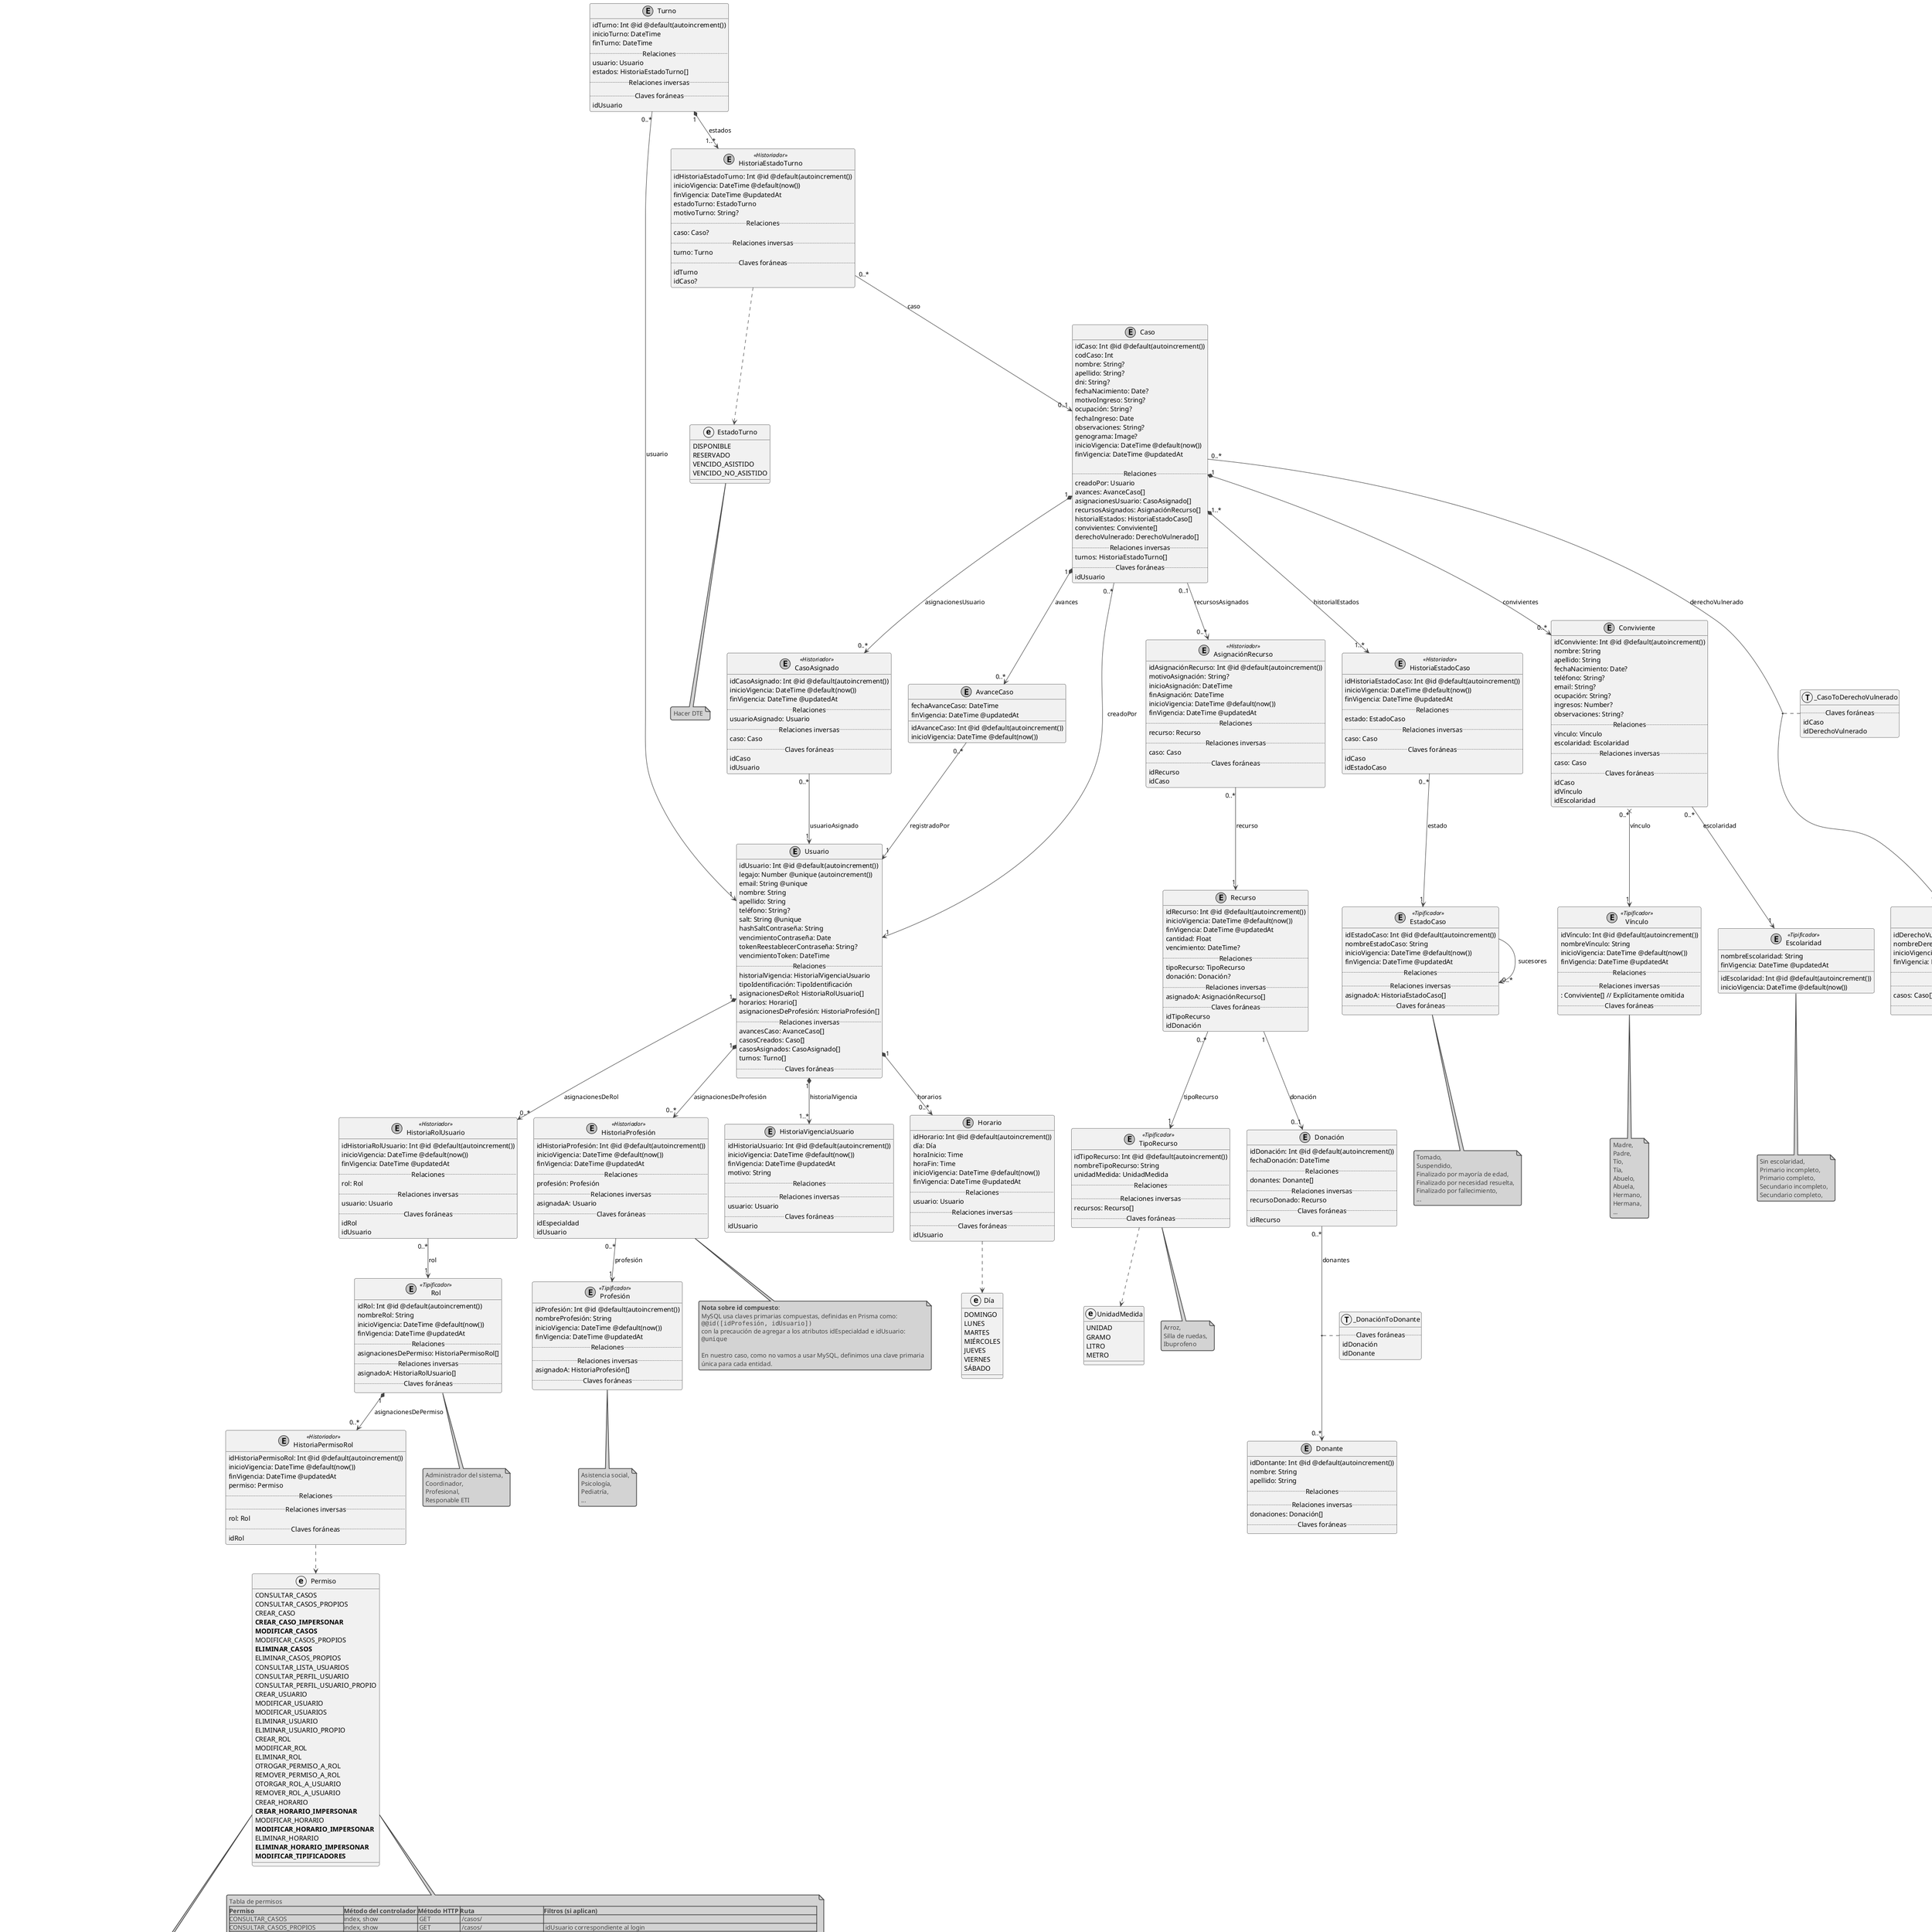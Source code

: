 @startuml DiagramaClases

!theme vibrant
skinparam monochrome true

' -----------------------------------------------------------------------------
' | La idea de estas líneas es unir las notas con línea de trazos y mantener  |
' | los circle spots, pero parece que no funciona como esperaba. Van a quedar |
' | las notas con el conector raro nomás.                                     |
' -----------------------------------------------------------------------------

' skinparam style strictuml
' show circle

' -----------------------------------------------------------------------------
' | La alternativa hubiera sido cambiar los spots por estereotipos, como por  |
' | ejemplo, <<entity>>, <<enum>> y <<table>>.                                |
' -----------------------------------------------------------------------------

' -----------------------------------------------------------------------------
' | Entidades                                                                 |
' -----------------------------------------------------------------------------

entity Usuario {
  idUsuario: Int @id @default(autoincrement())
' identificación: String @unique $identificación
  legajo: Number @unique (autoincrement())
  email: String @unique
  nombre: String
  apellido: String
  teléfono: String?
  salt: String @unique
  hashSaltContraseña: String
  vencimientoContraseña: Date
  tokenReestablecerContraseña: String?
  vencimientoToken: DateTime
  .. Relaciones ..
  historialVigencia: HistorialVigenciaUsuario
  tipoIdentificación: TipoIdentificación
  asignacionesDeRol: HistoriaRolUsuario[]
  horarios: Horario[]
  asignacionesDeProfesión: HistoriaProfesión[]
  .. Relaciones inversas ..
  avancesCaso: AvanceCaso[]
  casosCreados: Caso[]
  casosAsignados: CasoAsignado[]
  turnos: Turno[]
  .. Claves foráneas ..
}
entity HistoriaVigenciaUsuario {
  idHistoriaUsuario: Int @id @default(autoincrement())
  inicioVigencia: DateTime @default(now())
  finVigencia: DateTime @updatedAt
  motivo: String
  .. Relaciones ..
  .. Relaciones inversas ..
  usuario: Usuario
  .. Claves foráneas ..
  idUsuario
}
entity TipoIdentificación << Tipificador >> $identificación {
  idTipoIdentificación
  nombreIdentificación
  .. Relaciones ..
  .. Relaciones inversas ..
  : Usuario[] // Explícitamente omitida
  .. Claves foráneas ..
}
entity HistoriaEstadoTurno << Historiador >> {
  idHistoriaEstadoTurno: Int @id @default(autoincrement())
  inicioVigencia: DateTime @default(now())
  finVigencia: DateTime @updatedAt
  estadoTurno: EstadoTurno
  motivoTurno: String?
  .. Relaciones ..
  caso: Caso?
  .. Relaciones inversas ..
  turno: Turno
  .. Claves foráneas ..
  idTurno
  idCaso?
}
entity Turno {
  idTurno: Int @id @default(autoincrement())
  inicioTurno: DateTime
  finTurno: DateTime
  .. Relaciones ..
  usuario: Usuario
  estados: HistoriaEstadoTurno[]
  .. Relaciones inversas ..
  .. Claves foráneas ..
  idUsuario
}
entity Horario {
  idHorario: Int @id @default(autoincrement())
  día: Día
  horaInicio: Time
  horaFin: Time
  inicioVigencia: DateTime @default(now())
  finVigencia: DateTime @updatedAt
  .. Relaciones ..
  usuario: Usuario
  .. Relaciones inversas ..
  .. Claves foráneas ..
  idUsuario
}
entity CasoAsignado << Historiador >> {
  idCasoAsignado: Int @id @default(autoincrement())
  inicioVigencia: DateTime @default(now())
  finVigencia: DateTime @updatedAt
  .. Relaciones ..
  usuarioAsignado: Usuario
  .. Relaciones inversas ..
  caso: Caso
  .. Claves foráneas ..
  idCaso
  idUsuario
}
entity HistoriaRolUsuario << Historiador >> {
  idHistoriaRolUsuario: Int @id @default(autoincrement())
  inicioVigencia: DateTime @default(now())
  finVigencia: DateTime @updatedAt
  .. Relaciones ..
  rol: Rol
  .. Relaciones inversas ..
  usuario: Usuario
  .. Claves foráneas ..
  idRol
  idUsuario
}
entity HistoriaPermisoRol << Historiador >> {
  idHistoriaPermisoRol: Int @id @default(autoincrement())
  inicioVigencia: DateTime @default(now())
  finVigencia: DateTime @updatedAt
  permiso: Permiso
  .. Relaciones ..
  .. Relaciones inversas ..
  rol: Rol
  .. Claves foráneas ..
  idRol
}
entity Caso {
  idCaso: Int @id @default(autoincrement())
  codCaso: Int
  nombre: String?
  apellido: String?
  dni: String?
  fechaNacimiento: Date?
  motivoIngreso: String?
  ocupación: String?
  fechaIngreso: Date
  observaciones: String?
  genograma: Image?
  inicioVigencia: DateTime @default(now())
  finVigencia: DateTime @updatedAt

  .. Relaciones ..
  creadoPor: Usuario
  avances: AvanceCaso[]
  asignacionesUsuario: CasoAsignado[]
  recursosAsignados: AsignaciónRecurso[]
  historialEstados: HistoriaEstadoCaso[]
  convivientes: Conviviente[]
  derechoVulnerado: DerechoVulnerado[]
  .. Relaciones inversas ..
  turnos: HistoriaEstadoTurno[]
  .. Claves foráneas ..
  idUsuario
}
entity Recurso {
  idRecurso: Int @id @default(autoincrement())
  inicioVigencia: DateTime @default(now())
  finVigencia: DateTime @updatedAt
  cantidad: Float
  vencimiento: DateTime?
  .. Relaciones ..
  tipoRecurso: TipoRecurso
  donación: Donación?
  .. Relaciones inversas ..
  asignadoA: AsignaciónRecurso[]
  .. Claves foráneas ..
  idTipoRecurso
  idDonación
}
entity AsignaciónRecurso << Historiador >> {
  idAsignaciónRecurso: Int @id @default(autoincrement())
' TODO: PARAMETRIZAR
  motivoAsignación: String?
  inicioAsignación: DateTime
  finAsignación: DateTime
  inicioVigencia: DateTime @default(now())
  finVigencia: DateTime @updatedAt
  .. Relaciones ..
  recurso: Recurso
  .. Relaciones inversas ..
  caso: Caso
  .. Claves foráneas ..
  idRecurso
  idCaso
}
entity HistoriaProfesión << Historiador >> {
  idHistoriaProfesión: Int @id @default(autoincrement())
  inicioVigencia: DateTime @default(now())
  finVigencia: DateTime @updatedAt
  .. Relaciones ..
  profesión: Profesión
  .. Relaciones inversas ..
  asignadaA: Usuario
  .. Claves foráneas ..
  idEspecialdad
  idUsuario
}
entity HistoriaEstadoCaso << Historiador >> {
  idHistoriaEstadoCaso: Int @id @default(autoincrement())
  inicioVigencia: DateTime @default(now())
  finVigencia: DateTime @updatedAt
  .. Relaciones ..
  estado: EstadoCaso
  .. Relaciones inversas ..
  caso: Caso
  .. Claves foráneas ..
  idCaso
  idEstadoCaso
}
entity Donación {
  idDonación: Int @id @default(autoincrement())
  fechaDonación: DateTime
  .. Relaciones ..
  donantes: Donante[]
  .. Relaciones inversas ..
  recursoDonado: Recurso
  .. Claves foráneas ..
  idRecurso
}

entity AvanceCaso {
  idAvanceCaso: Int @id @default(autoincrement())
  fechaAvanceCaso: DateTime
  inicioVigencia: DateTime @default(now())
  finVigencia: DateTime @updatedAt  
}
entity Donante {
  idDontante: Int @id @default(autoincrement())
  nombre: String
  apellido: String
  .. Relaciones ..
  .. Relaciones inversas ..
  donaciones: Donación[]
  .. Claves foráneas ..
}
entity Conviviente {
  idConviviente: Int @id @default(autoincrement())
  nombre: String
  apellido: String
  fechaNacimiento: Date?
  teléfono: String?
  email: String?
  ocupación: String?
  ingresos: Number?
  observaciones: String?
  .. Relaciones ..
  vínculo: Vínculo
  escolaridad: Escolaridad
  .. Relaciones inversas ..
  caso: Caso
  .. Claves foráneas ..
  idCaso
  idVínculo
  idEscolaridad
}
entity EstadoCaso << Tipificador >> {
  idEstadoCaso: Int @id @default(autoincrement())
  nombreEstadoCaso: String
  inicioVigencia: DateTime @default(now())
  finVigencia: DateTime @updatedAt  
  .. Relaciones ..
  .. Relaciones inversas ..
  asignadoA: HistoriaEstadoCaso[]
  .. Claves foráneas ..
}
entity Rol << Tipificador >> {
  idRol: Int @id @default(autoincrement())
  nombreRol: String
  inicioVigencia: DateTime @default(now())
  finVigencia: DateTime @updatedAt  
  .. Relaciones ..
  asignacionesDePermiso: HistoriaPermisoRol[]
  .. Relaciones inversas ..
  asignadoA: HistoriaRolUsuario[]
  .. Claves foráneas ..
}
entity DerechoVulnerado << Tipificador >> {
  idDerechoVulnerado: Int @id @default(autoincrement())
  nombreDerechoVulnerado: String
  inicioVigencia: DateTime @default(now())
  finVigencia: DateTime @updatedAt
  .. Relaciones ..
  .. Relaciones inversas ..
  casos: Caso[]
  .. Claves foráneas ..
}
entity Escolaridad << Tipificador >> {
  idEscolaridad: Int @id @default(autoincrement())
  nombreEscolaridad: String
  inicioVigencia: DateTime @default(now())
  finVigencia: DateTime @updatedAt
}
entity Vínculo << Tipificador >> {
  idVínculo: Int @id @default(autoincrement())
  nombreVínculo: String
  inicioVigencia: DateTime @default(now())
  finVigencia: DateTime @updatedAt
  .. Relaciones ..
  .. Relaciones inversas ..
  : Conviviente[] // Explícitamente omitida
  .. Claves foráneas ..
}
entity Profesión << Tipificador >> {
  idProfesión: Int @id @default(autoincrement())
  nombreProfesión: String
  inicioVigencia: DateTime @default(now())
  finVigencia: DateTime @updatedAt
  .. Relaciones ..
  .. Relaciones inversas ..
  asignadoA: HistoriaProfesión[]
  .. Claves foráneas ..
}
entity TipoRecurso << Tipificador >> {
  idTipoRecurso: Int @id @default(autoincrement())
' esConsumible: Boolean
' esExpirable: Boolean
  nombreTipoRecurso: String
  unidadMedida: UnidadMedida
  .. Relaciones ..
  .. Relaciones inversas ..
  recursos: Recurso[]
  .. Claves foráneas ..
}

' -----------------------------------------------------------------------------
' | Enumeraciones                                                             |
' -----------------------------------------------------------------------------

enum Permiso << (e, 00000000) >> $enum $permisos {
  CONSULTAR_CASOS
  CONSULTAR_CASOS_PROPIOS
  CREAR_CASO
  <b>CREAR_CASO_IMPERSONAR</b>
  <b>MODIFICAR_CASOS</b>
  MODIFICAR_CASOS_PROPIOS
  <b>ELIMINAR_CASOS</b>
  ELIMINAR_CASOS_PROPIOS
  CONSULTAR_LISTA_USUARIOS
  CONSULTAR_PERFIL_USUARIO
  CONSULTAR_PERFIL_USUARIO_PROPIO
  CREAR_USUARIO
  MODIFICAR_USUARIO
  MODIFICAR_USUARIOS
  ELIMINAR_USUARIO
  ELIMINAR_USUARIO_PROPIO
  CREAR_ROL
  MODIFICAR_ROL
  ELIMINAR_ROL
  OTROGAR_PERMISO_A_ROL
  REMOVER_PERMISO_A_ROL
  OTORGAR_ROL_A_USUARIO
  REMOVER_ROL_A_USUARIO
  CREAR_HORARIO
  <b>CREAR_HORARIO_IMPERSONAR</b>
  MODIFICAR_HORARIO
  <b>MODIFICAR_HORARIO_IMPERSONAR</b>
  ELIMINAR_HORARIO
  <b>ELIMINAR_HORARIO_IMPERSONAR</b>
  <b>MODIFICAR_TIPIFICADORES</b>
}
enum EstadoTurno << (e, 00000000) >> $enum {
  DISPONIBLE
  RESERVADO
  VENCIDO_ASISTIDO
  VENCIDO_NO_ASISTIDO
}
enum UnidadMedida << (e, 00000000) >> $enum {
  UNIDAD
  GRAMO
  LITRO
  METRO
}
enum Día << (e, 00000000) >> $enum {
  DOMINGO
  LUNES
  MARTES
  MIÉRCOLES
  JUEVES
  VIERNES
  SÁBADO
}

' -----------------------------------------------------------------------------
' | NOTAS (Instancias tipificadores)                                          |
' -----------------------------------------------------------------------------

note as InstanciasTipoRecurso
Arroz,
Silla de ruedas,
Ibuprofeno
end note
note as InstanciasEscolaridad
Sin escolaridad,
Primario incompleto,
Primario completo,
Secundario incompleto,
Secundario completo,
end note
note as InstanciasDerechoVulnerado
Educación,
Salud,
Vivienda,
...
end note
note as InstanciasProfesión
Asistencia social,
Psicología,
Pediatría,
...
end note
note as InstanciasVínculo
Madre,
Padre,
Tío,
Tía,
Abuelo,
Abuela,
Hermano,
Hermana,
...
end note
note as InstanciasEstadoCaso
Tomado,
Suspendido,
Finalizado por mayoría de edad,
Finalizado por necesidad resuelta,
Finalizado por fallecimiento,
...
end note
note as InstanciasRol
Administrador del sistema,
Coordinador,
Profesional,
Responable ETI
end note

' -----------------------------------------------------------------------------
' | NOTAS (Comentarios)                                                       |
' -----------------------------------------------------------------------------

note as NotaIDCompuesto
**Nota sobre id compuesto**:
MySQL usa claves primarias compuestas, definidas en Prisma como:
""@@id([idProfesión, idUsuario])""
con la precaución de agregar a los atributos idEspecialdad e idUsuario:
""@unique""

En nuestro caso, como no vamos a usar MySQL, definimos una clave primaria
única para cada entidad.
end note
note as NotaTODODTE $enum
Hacer DTE
end note
note as NotaPermisos $permisos $enum
Los permisos en <b>negrita</b> están pensados solo para el administrador.
TODO: Permisos de recursos, donaciones y donantes.
TODO: Completar si aparecen más con las US ...
end note
note as NotaPermisos2 $permisos $enum
Tabla de permisos
|=Permiso |=Método del controlador |=Método HTTP |=Ruta |=Filtros (si aplican)|
|CONSULTAR_CASOS                 |index, show | GET | /casos/ | |
|CONSULTAR_CASOS_PROPIOS         |index, show | GET | /casos/ | idUsuario correspondiente al login |
|CREAR_CASO                      |create | POST | /casos/ | idUsuario correspondiente al login |
|CREAR_CASO_IMPERSONAR           |create | POST | /casos/ | |
|MODIFICAR_CASOS                 |update | PUT | /casos/{id}/ | |
|MODIFICAR_CASOS_PROPIOS         |update | PUT | /casos/{id}/ | idUsuario correspondiente al login |
|ELIMINAR_CASOS                  |destroy | DELETE | /casos/{id}/ | |
|ELIMINAR_CASOS_PROPIOS          |destroy | DELETE | /casos/{id}/ | idUsuario correspondiente al login |
|CONSULTAR_LISTA_USUARIOS        |index | GET | /usuarios/ | |
|CONSULTAR_PERFIL_USUARIO        |show | GET | /usuarios/{id} | |
|CONSULTAR_PERFIL_USUARIO_PROPIO |show | GET | /usuarios/{id} | idUsuario correspondiente al login |
|CREAR_USUARIO                   |create | POST | /usuarios/ | |
|MODIFICAR_USUARIO               |update | PUT | /usuarios/{id}/ | idUsuario correspondiente al login |
|MODIFICAR_USUARIOS              |update | PUT | /usuarios/{id}/ | |
|ELIMINAR_USUARIO                |destroy | DELETE | /usuarios/{id}/ | |
|ELIMINAR_USUARIO_PROPIO         |destroy | DELETE | /usuarios/{id}/ | idUsuario correspondiente al login |
|CREAR_ROL                       |create | POST | /roles/ | |
|MODIFICAR_ROL                   |update | PUT | /roles/{id}/ | |
|ELIMINAR_ROL                    |destroy | DELETE | /roles/{id}/ | idRol distinto a 0, correspondiente al rol de administrador|
|OTROGAR_PERMISO_A_ROL           |create | POST | /roles/{id}/permisos | |
|REMOVER_PERMISO_A_ROL           |update | PUT | /roles/{id}/permisos/ | |
|OTORGAR_ROL_A_USUARIO           |create | POST | usuarios/{id}/roles | |
|REMOVER_ROL_A_USUARIO           |update | PUT | usuarios/{id}/roles/{id}/ | si es el rol de administrador, verificar que idUsuario sea DISTINTO al correspondiente al login  |
|CREAR_HORARIO                   |create | POST | /usuarios/{id}/horarios/ | idUsuario correspondiente al login |
|CREAR_HORARIO_IMPERSONAR        |create | POST | /usuarios/{id}/horarios/ | |
|MODIFICAR_HORARIO               |update | PUT | /usuarios/{id}/horarios/{id}/ | idUsuario correspondiente al login |
|MODIFICAR_HORARIO_IMPERSONAR    |update | PUT | /usuarios/{id}/horarios/{id}/ | |
|ELIMINAR_HORARIO                |destroy | DELETE | /usuarios/{id}/horarios/{id}/ | idUsuario correspondiente al login |
|ELIMINAR_HORARIO_IMPERSONAR     |destroy | DELETE | /usuarios/{id}/horarios/{id}/ | |
|MODIFICAR_TIPIFICADORES         |? | ? | ? | // TODO |
end note

' -----------------------------------------------------------------------------
' | Tablas, generadas por Prisma                                              |
' -----------------------------------------------------------------------------

class _DonaciónToDonante << (T, 00000000) >> {
  .. Claves foráneas ..
  idDonación
  idDonante
}
class _CasoToDerechoVulnerado << (T, 00000000) >> {
  .. Claves foráneas ..
  idCaso
  idDerechoVulnerado
}

' -----------------------------------------------------------------------------
' | Relaciones                                                                |
' -----------------------------------------------------------------------------

Usuario "1" *--> "0..*" Horario: "horarios"
Usuario "1" *--> "1..*" HistoriaVigenciaUsuario: "historialVigencia"
Usuario "0..*" x--> "1" TipoIdentificación: "tipoIdentificación"
Caso "0..*" --> "1" Usuario: "creadoPor"
Caso "1" *--> "0..*" CasoAsignado: "asignacionesUsuario"
CasoAsignado "0..*" --> "1" Usuario: "usuarioAsignado"
Turno "1" *--> "1..*" HistoriaEstadoTurno: "estados"
Turno "0..*" --> "1" Usuario: "usuario"
HistoriaEstadoTurno "0..*" --> "0..1" Caso: "caso"
Recurso "0..*" --> "1" TipoRecurso: "tipoRecurso"
Usuario "1" *--> "0..*" HistoriaRolUsuario: "asignacionesDeRol"
HistoriaRolUsuario "0..*" --> "1" Rol: "rol"
Rol "1" *--> "0..*" HistoriaPermisoRol: "asignacionesDePermiso"
Usuario "1" *--> "0..*" HistoriaProfesión: "asignacionesDeProfesión"
HistoriaProfesión "0..*" --> "1" Profesión: "profesión"
Caso "0..1" --> "0..*" AsignaciónRecurso: "recursosAsignados"
AsignaciónRecurso "0..*" --> "1" Recurso: "recurso"
Recurso "1" --> "0..1" Donación: "donación"
Donación "0..*" --> "0..*" Donante: "donantes"
Caso "0..*" --> "1..*" DerechoVulnerado: "derechoVulnerado"
Conviviente "0..*" x--> "1" Vínculo: "vínculo"
Conviviente "0..*" --> "1" Escolaridad: "escolaridad"
Caso "1" *--> "0..*" Conviviente: "convivientes"
Caso "1" *--> "0..*" AvanceCaso: "avances"
AvanceCaso "0..*" --> "1" Usuario: "registradoPor"
Caso "1..*" *--> "1..*" HistoriaEstadoCaso: "historialEstados"
HistoriaEstadoCaso "0..*" --> "1" EstadoCaso: "estado"
EstadoCaso --> "0..*" EstadoCaso: "sucesores"

HistoriaEstadoTurno ..> EstadoTurno
HistoriaPermisoRol ..> Permiso
Horario ..> Día
TipoRecurso ..> UnidadMedida

TipoRecurso .. InstanciasTipoRecurso
Escolaridad .. InstanciasEscolaridad
DerechoVulnerado .. InstanciasDerechoVulnerado
Profesión .. InstanciasProfesión
Vínculo .. InstanciasVínculo
EstadoCaso .. InstanciasEstadoCaso
Rol .. InstanciasRol
HistoriaProfesión .. NotaIDCompuesto
EstadoTurno .. NotaTODODTE
Permiso .. NotaPermisos
Permiso .. NotaPermisos2


(Donación, Donante) .. _DonaciónToDonante
(Caso, DerechoVulnerado) .. _CasoToDerechoVulnerado

' Esconder enumeraciones
' remove $enum

' Esconder Permisos
' remove $permisos

' Esconder Identificación
remove $identificación

@enduml
